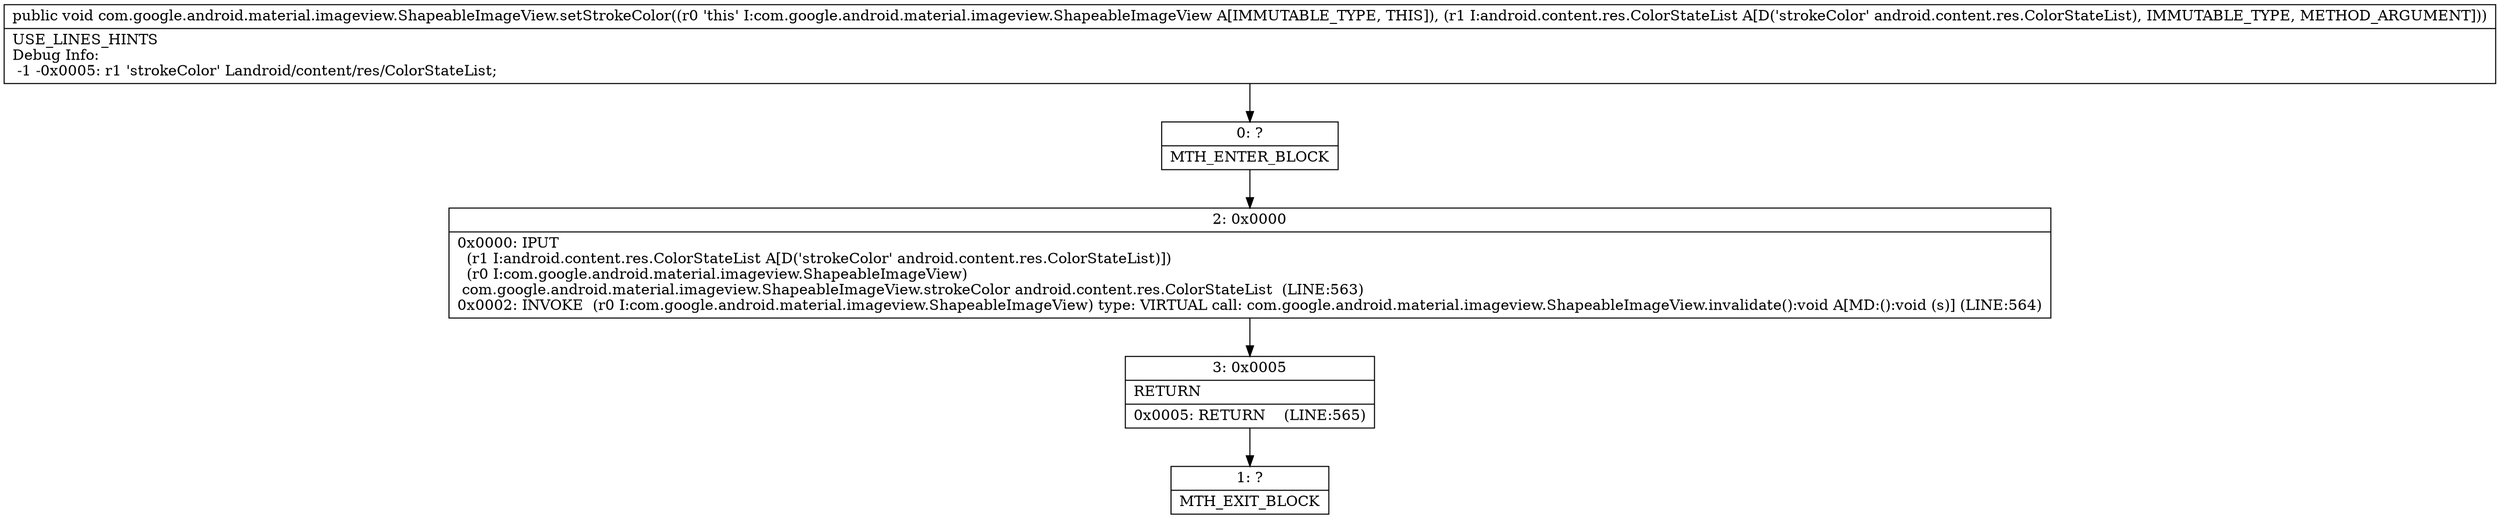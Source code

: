 digraph "CFG forcom.google.android.material.imageview.ShapeableImageView.setStrokeColor(Landroid\/content\/res\/ColorStateList;)V" {
Node_0 [shape=record,label="{0\:\ ?|MTH_ENTER_BLOCK\l}"];
Node_2 [shape=record,label="{2\:\ 0x0000|0x0000: IPUT  \l  (r1 I:android.content.res.ColorStateList A[D('strokeColor' android.content.res.ColorStateList)])\l  (r0 I:com.google.android.material.imageview.ShapeableImageView)\l com.google.android.material.imageview.ShapeableImageView.strokeColor android.content.res.ColorStateList  (LINE:563)\l0x0002: INVOKE  (r0 I:com.google.android.material.imageview.ShapeableImageView) type: VIRTUAL call: com.google.android.material.imageview.ShapeableImageView.invalidate():void A[MD:():void (s)] (LINE:564)\l}"];
Node_3 [shape=record,label="{3\:\ 0x0005|RETURN\l|0x0005: RETURN    (LINE:565)\l}"];
Node_1 [shape=record,label="{1\:\ ?|MTH_EXIT_BLOCK\l}"];
MethodNode[shape=record,label="{public void com.google.android.material.imageview.ShapeableImageView.setStrokeColor((r0 'this' I:com.google.android.material.imageview.ShapeableImageView A[IMMUTABLE_TYPE, THIS]), (r1 I:android.content.res.ColorStateList A[D('strokeColor' android.content.res.ColorStateList), IMMUTABLE_TYPE, METHOD_ARGUMENT]))  | USE_LINES_HINTS\lDebug Info:\l  \-1 \-0x0005: r1 'strokeColor' Landroid\/content\/res\/ColorStateList;\l}"];
MethodNode -> Node_0;Node_0 -> Node_2;
Node_2 -> Node_3;
Node_3 -> Node_1;
}


